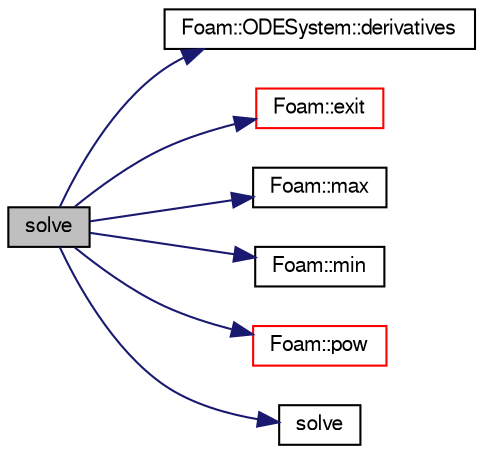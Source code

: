 digraph "solve"
{
  bgcolor="transparent";
  edge [fontname="FreeSans",fontsize="10",labelfontname="FreeSans",labelfontsize="10"];
  node [fontname="FreeSans",fontsize="10",shape=record];
  rankdir="LR";
  Node22 [label="solve",height=0.2,width=0.4,color="black", fillcolor="grey75", style="filled", fontcolor="black"];
  Node22 -> Node23 [color="midnightblue",fontsize="10",style="solid",fontname="FreeSans"];
  Node23 [label="Foam::ODESystem::derivatives",height=0.2,width=0.4,color="black",URL="$a25606.html#ace3a2c5d7e8dfc90926fb5d1ae2e6786",tooltip="Calculate the derivatives in dydx. "];
  Node22 -> Node24 [color="midnightblue",fontsize="10",style="solid",fontname="FreeSans"];
  Node24 [label="Foam::exit",height=0.2,width=0.4,color="red",URL="$a21124.html#a06ca7250d8e89caf05243ec094843642"];
  Node22 -> Node71 [color="midnightblue",fontsize="10",style="solid",fontname="FreeSans"];
  Node71 [label="Foam::max",height=0.2,width=0.4,color="black",URL="$a21124.html#ac993e906cf2774ae77e666bc24e81733"];
  Node22 -> Node72 [color="midnightblue",fontsize="10",style="solid",fontname="FreeSans"];
  Node72 [label="Foam::min",height=0.2,width=0.4,color="black",URL="$a21124.html#a253e112ad2d56d96230ff39ea7f442dc"];
  Node22 -> Node73 [color="midnightblue",fontsize="10",style="solid",fontname="FreeSans"];
  Node73 [label="Foam::pow",height=0.2,width=0.4,color="red",URL="$a21124.html#a7500c8e9d27a442adc75e287de074c7c"];
  Node22 -> Node77 [color="midnightblue",fontsize="10",style="solid",fontname="FreeSans"];
  Node77 [label="solve",height=0.2,width=0.4,color="black",URL="$a39260.html#a431d981b59b387621eb5f71c7e92d5ba"];
}
